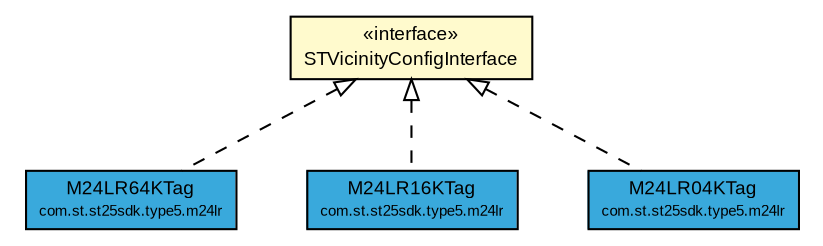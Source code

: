 #!/usr/local/bin/dot
#
# Class diagram 
# Generated by UMLGraph version R5_7_2-3-gee82a7 (http://www.umlgraph.org/)
#

digraph G {
	edge [fontname="arial",fontsize=10,labelfontname="arial",labelfontsize=10];
	node [fontname="arial",fontsize=10,shape=plaintext];
	nodesep=0.25;
	ranksep=0.5;
	// com.st.st25sdk.type5.STVicinityConfigInterface
	c48221 [label=<<table title="com.st.st25sdk.type5.STVicinityConfigInterface" border="0" cellborder="1" cellspacing="0" cellpadding="2" port="p" bgcolor="lemonChiffon" href="./STVicinityConfigInterface.html">
		<tr><td><table border="0" cellspacing="0" cellpadding="1">
<tr><td align="center" balign="center"> &#171;interface&#187; </td></tr>
<tr><td align="center" balign="center"> STVicinityConfigInterface </td></tr>
		</table></td></tr>
		</table>>, URL="./STVicinityConfigInterface.html", fontname="arial", fontcolor="black", fontsize=9.0];
	// com.st.st25sdk.type5.m24lr.M24LR64KTag
	c48236 [label=<<table title="com.st.st25sdk.type5.m24lr.M24LR64KTag" border="0" cellborder="1" cellspacing="0" cellpadding="2" port="p" bgcolor="#39a9dc" href="./m24lr/M24LR64KTag.html">
		<tr><td><table border="0" cellspacing="0" cellpadding="1">
<tr><td align="center" balign="center"> M24LR64KTag </td></tr>
<tr><td align="center" balign="center"><font point-size="7.0"> com.st.st25sdk.type5.m24lr </font></td></tr>
		</table></td></tr>
		</table>>, URL="./m24lr/M24LR64KTag.html", fontname="arial", fontcolor="black", fontsize=9.0];
	// com.st.st25sdk.type5.m24lr.M24LR16KTag
	c48237 [label=<<table title="com.st.st25sdk.type5.m24lr.M24LR16KTag" border="0" cellborder="1" cellspacing="0" cellpadding="2" port="p" bgcolor="#39a9dc" href="./m24lr/M24LR16KTag.html">
		<tr><td><table border="0" cellspacing="0" cellpadding="1">
<tr><td align="center" balign="center"> M24LR16KTag </td></tr>
<tr><td align="center" balign="center"><font point-size="7.0"> com.st.st25sdk.type5.m24lr </font></td></tr>
		</table></td></tr>
		</table>>, URL="./m24lr/M24LR16KTag.html", fontname="arial", fontcolor="black", fontsize=9.0];
	// com.st.st25sdk.type5.m24lr.M24LR04KTag
	c48238 [label=<<table title="com.st.st25sdk.type5.m24lr.M24LR04KTag" border="0" cellborder="1" cellspacing="0" cellpadding="2" port="p" bgcolor="#39a9dc" href="./m24lr/M24LR04KTag.html">
		<tr><td><table border="0" cellspacing="0" cellpadding="1">
<tr><td align="center" balign="center"> M24LR04KTag </td></tr>
<tr><td align="center" balign="center"><font point-size="7.0"> com.st.st25sdk.type5.m24lr </font></td></tr>
		</table></td></tr>
		</table>>, URL="./m24lr/M24LR04KTag.html", fontname="arial", fontcolor="black", fontsize=9.0];
	//com.st.st25sdk.type5.m24lr.M24LR64KTag implements com.st.st25sdk.type5.STVicinityConfigInterface
	c48221:p -> c48236:p [dir=back,arrowtail=empty,style=dashed];
	//com.st.st25sdk.type5.m24lr.M24LR16KTag implements com.st.st25sdk.type5.STVicinityConfigInterface
	c48221:p -> c48237:p [dir=back,arrowtail=empty,style=dashed];
	//com.st.st25sdk.type5.m24lr.M24LR04KTag implements com.st.st25sdk.type5.STVicinityConfigInterface
	c48221:p -> c48238:p [dir=back,arrowtail=empty,style=dashed];
}

